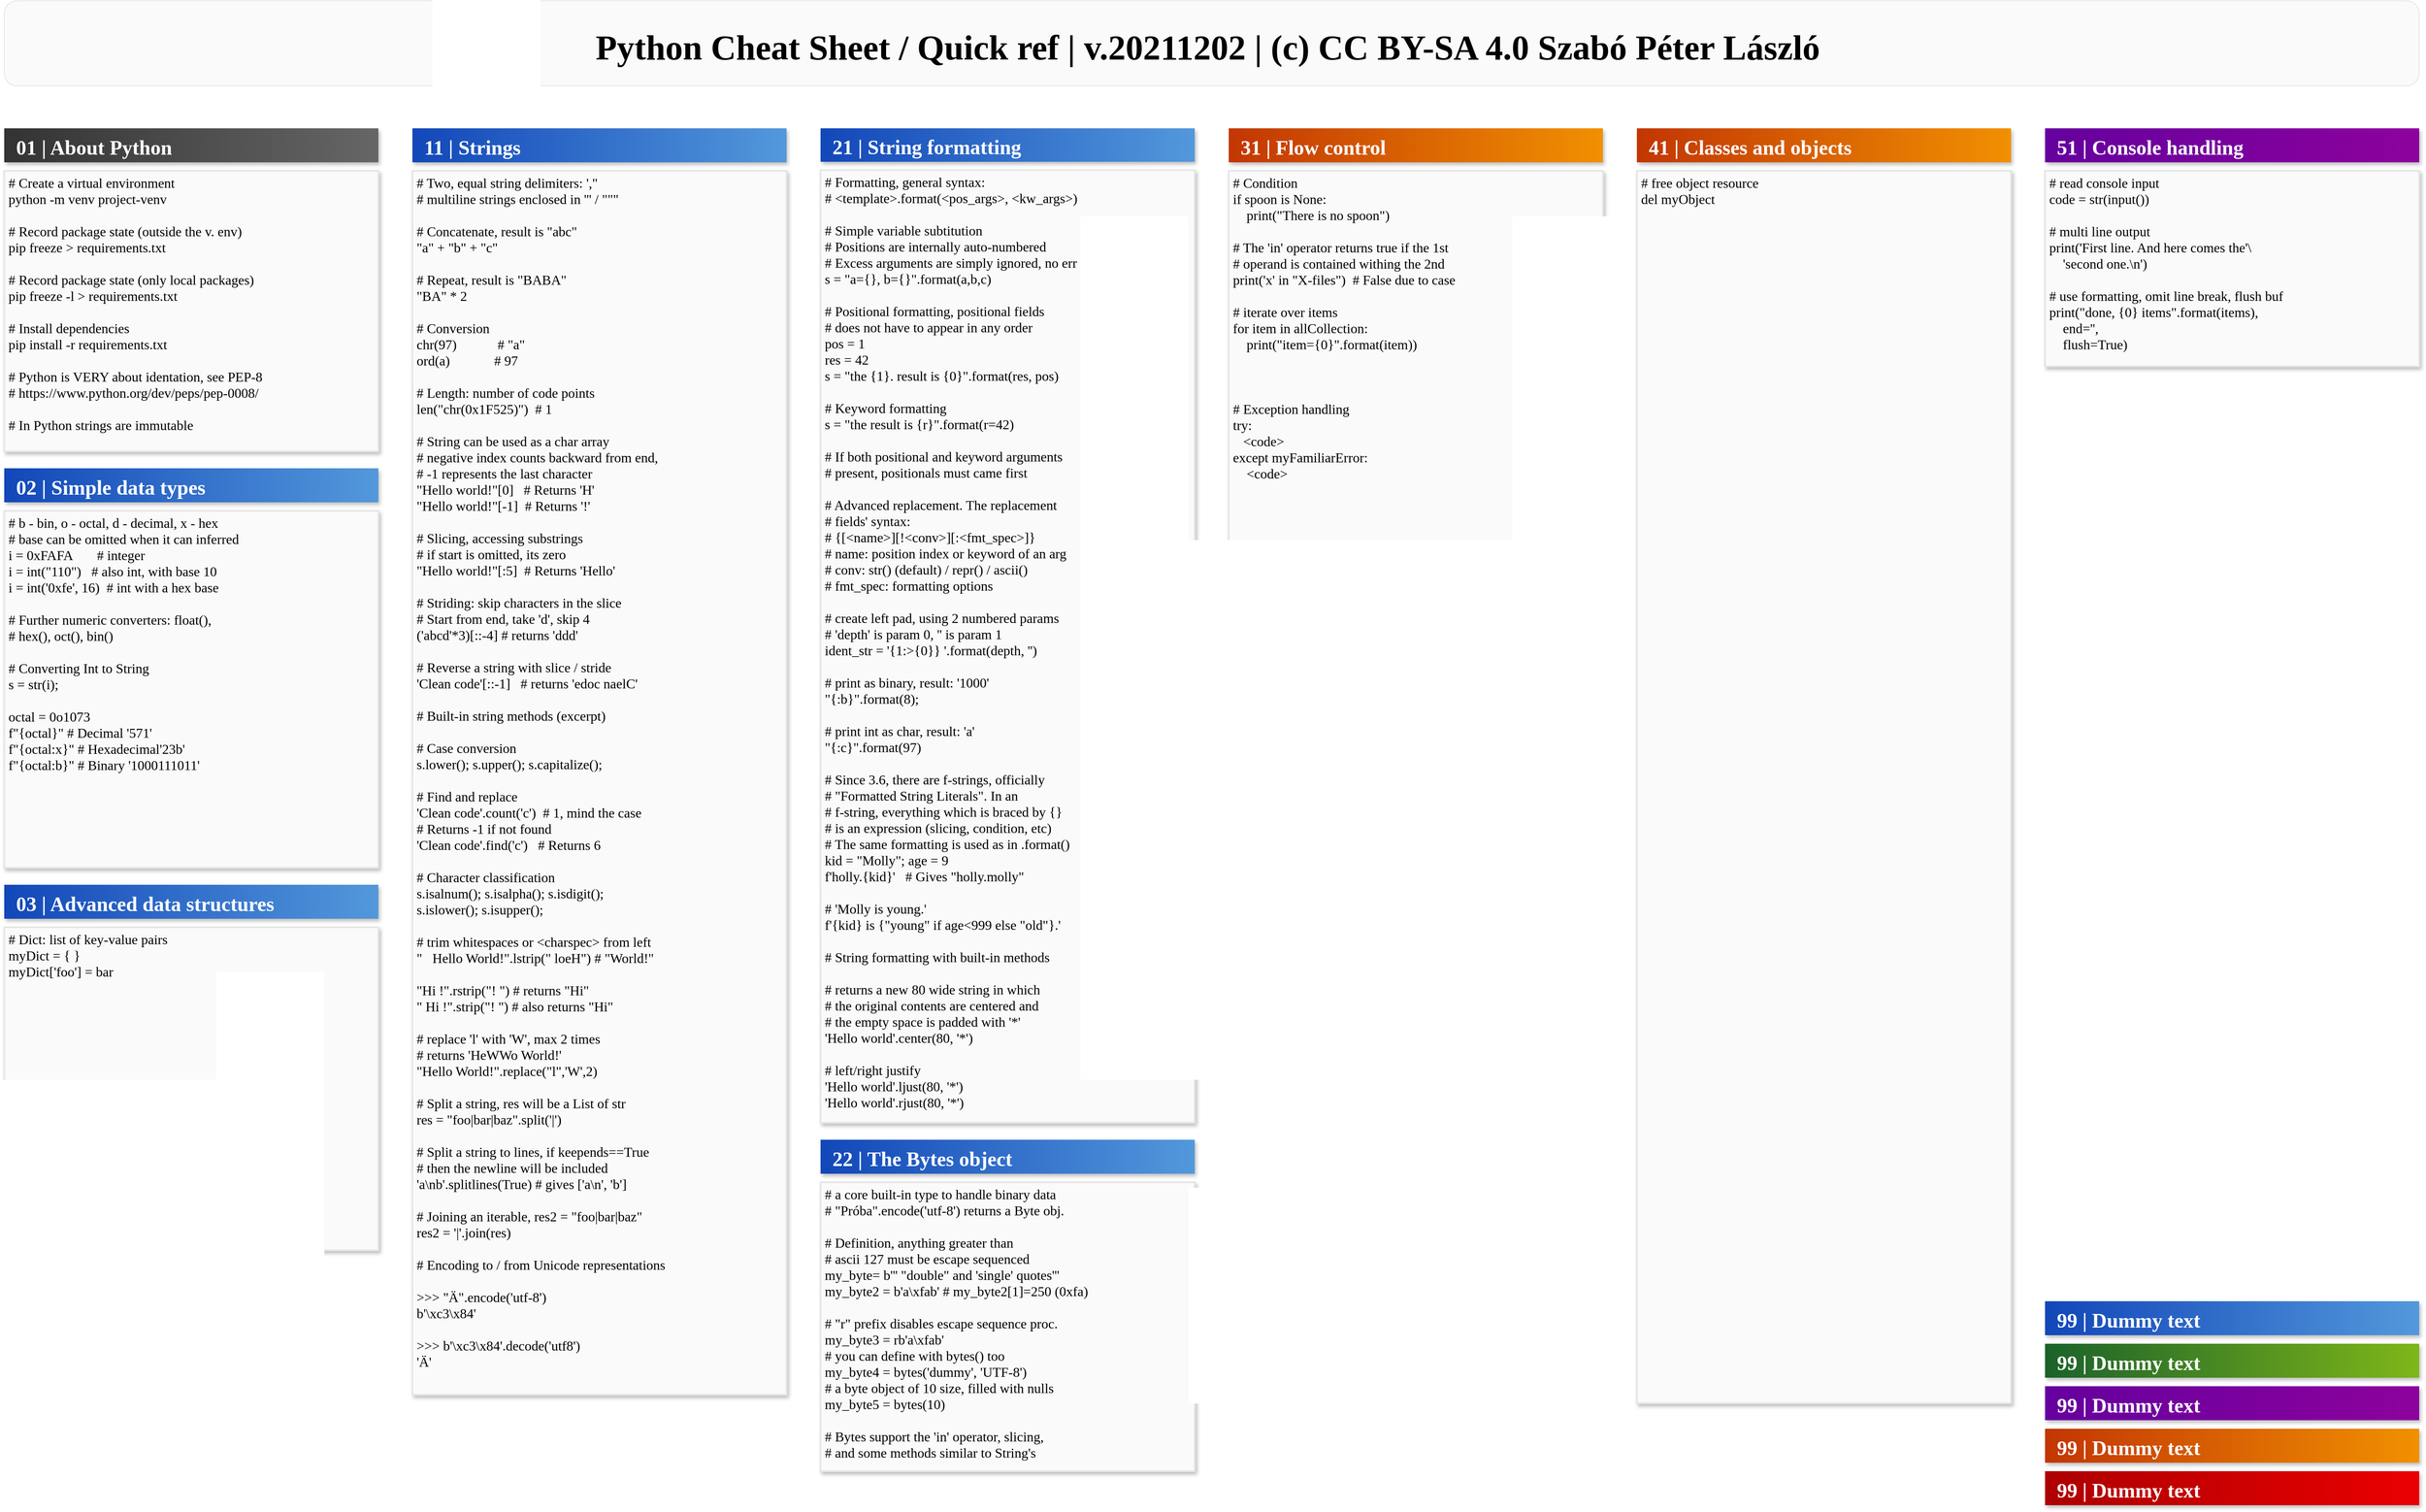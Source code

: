 <mxfile compressed="true" version="15.8.7" type="device"><diagram name="Page-1" id="1622d65d-c77d-c4b6-e0e7-3c11208c8684"><mxGraphModel dx="1806" dy="966" grid="1" gridSize="10" guides="1" tooltips="1" connect="1" arrows="1" fold="1" page="1" pageScale="1.5" pageWidth="1920" pageHeight="1200" background="none" math="0" shadow="0"><root><mxCell id="0" style=";html=1;"/><mxCell id="1" style=";html=1;" parent="0"/><mxCell id="869962fe87da545-5" value="&lt;font style=&quot;font-size: 41px&quot;&gt;Python Cheat Sheet / Quick ref | v.20211202 | (c) CC BY-SA 4.0 Szabó Péter László&amp;nbsp;&lt;/font&gt;" style="html=1;rounded=1;shadow=0;dashed=0;strokeWidth=1;fillColor=#FAFAFA;fontFamily=Verdana;fontSize=41;strokeColor=#E6E6E6;verticalAlign=middle;spacingTop=10;fontColor=#000000;labelBackgroundColor=none;fontStyle=1;gradientDirection=south;glass=0;" parent="1" vertex="1"><mxGeometry x="20" y="10" width="2840" height="100" as="geometry"/></mxCell><mxCell id="HIl_d8G4vpo8sMkpGu15-10" value="  99 | Dummy text" style="shadow=1;dashed=0;align=left;verticalAlign=middle;shape=mxgraph.arrows2.arrow;dy=0;dx=0;notch=0;rounded=0;strokeColor=none;strokeWidth=1;fillColor=#5398DB;fontFamily=Verdana;fontSize=24;fontColor=#FFFFFF;gradientDirection=west;labelBorderColor=none;gradientColor=#1247B9;fontStyle=1" parent="1" vertex="1"><mxGeometry x="2420" y="1540" width="440" height="40" as="geometry"/></mxCell><mxCell id="HIl_d8G4vpo8sMkpGu15-11" value="  99 | Dummy text" style="shadow=1;dashed=0;align=left;verticalAlign=middle;shape=mxgraph.arrows2.arrow;dy=0;dx=0;notch=0;rounded=0;strokeColor=none;strokeWidth=1;fillColor=#F19001;fontFamily=Verdana;fontSize=24;fontColor=#FFFFFF;gradientDirection=west;labelBorderColor=none;gradientColor=#C23603;fontStyle=1" parent="1" vertex="1"><mxGeometry x="2420" y="1690" width="440" height="40" as="geometry"/></mxCell><mxCell id="HIl_d8G4vpo8sMkpGu15-12" value="  99 | Dummy text" style="shadow=1;dashed=0;align=left;verticalAlign=middle;shape=mxgraph.arrows2.arrow;dy=0;dx=0;notch=0;rounded=0;strokeColor=none;strokeWidth=1;fillColor=#7FB61A;fontFamily=Verdana;fontSize=24;fontColor=#FFFFFF;gradientColor=#1B622A;gradientDirection=west;labelBorderColor=none;fontStyle=1" parent="1" vertex="1"><mxGeometry x="2420" y="1590" width="440" height="40" as="geometry"/></mxCell><mxCell id="HIl_d8G4vpo8sMkpGu15-13" value="  99 | Dummy text" style="shadow=1;dashed=0;align=left;verticalAlign=middle;shape=mxgraph.arrows2.arrow;dy=0;dx=0;notch=0;rounded=0;strokeColor=none;strokeWidth=1;fillColor=#EA0001;fontFamily=Verdana;fontSize=24;fontColor=#FFFFFF;gradientDirection=west;labelBorderColor=none;gradientColor=#AD0002;fontStyle=1" parent="1" vertex="1"><mxGeometry x="2420" y="1740" width="440" height="40" as="geometry"/></mxCell><mxCell id="HIl_d8G4vpo8sMkpGu15-14" value="  99 | Dummy text" style="shadow=1;dashed=0;align=left;verticalAlign=middle;shape=mxgraph.arrows2.arrow;dy=0;dx=0;notch=0;rounded=0;strokeColor=none;strokeWidth=1;fillColor=#8D029D;fontFamily=Verdana;fontSize=24;fontColor=#FFFFFF;gradientDirection=west;labelBorderColor=none;gradientColor=#65009E;fontStyle=1" parent="1" vertex="1"><mxGeometry x="2420" y="1640" width="440" height="40" as="geometry"/></mxCell><mxCell id="HIl_d8G4vpo8sMkpGu15-77" value="  11 | Strings" style="shadow=1;dashed=0;align=left;verticalAlign=middle;shape=mxgraph.arrows2.arrow;dy=0;dx=0;notch=0;rounded=0;strokeColor=none;strokeWidth=1;fillColor=#5398DB;fontFamily=Verdana;fontSize=24;fontColor=#FFFFFF;gradientDirection=west;labelBorderColor=none;gradientColor=#1247B9;fontStyle=1" parent="1" vertex="1"><mxGeometry x="500" y="160" width="440" height="40" as="geometry"/></mxCell><mxCell id="HIl_d8G4vpo8sMkpGu15-78" value="# Two, equal string delimiters: ',&quot;&#10;# multiline strings enclosed in ''' / &quot;&quot;&quot;&#10;&#10;# Concatenate, result is &quot;abc&quot;&#10;&quot;a&quot; + &quot;b&quot; + &quot;c&quot;&#10;&#10;# Repeat, result is &quot;BABA&quot;&#10;&quot;BA&quot; * 2&#10;&#10;# Conversion&#10;chr(97)            # &quot;a&quot;&#10;ord(a)             # 97&#10;&#10;# Length: number of code points&#10;len(&quot;chr(0x1F525)&quot;)  # 1&#10;&#10;# String can be used as a char array&#10;# negative index counts backward from end,&#10;# -1 represents the last character&#10;&quot;Hello world!&quot;[0]   # Returns 'H'&#10;&quot;Hello world!&quot;[-1]  # Returns '!'&#10;&#10;# Slicing, accessing substrings&#10;# if start is omitted, its zero&#10;&quot;Hello world!&quot;[:5]  # Returns 'Hello'&#10;&#10;# Striding: skip characters in the slice&#10;# Start from end, take 'd', skip 4&#10;('abcd'*3)[::-4] # returns 'ddd'&#10;&#10;# Reverse a string with slice / stride&#10;'Clean code'[::-1]   # returns 'edoc naelC'&#10;&#10;# Built-in string methods (excerpt)&#10;&#10;# Case conversion&#10;s.lower(); s.upper(); s.capitalize();&#10;&#10;# Find and replace&#10;'Clean code'.count('c')  # 1, mind the case&#10;# Returns -1 if not found&#10;'Clean code'.find('c')   # Returns 6&#10;&#10;# Character classification&#10;s.isalnum(); s.isalpha(); s.isdigit();&#10;s.islower(); s.isupper();&#10;&#10;# trim whitespaces or &lt;charspec&gt; from left&#10;&quot;   Hello World!&quot;.lstrip(&quot; loeH&quot;) # &quot;World!&quot;&#10;&#10;&quot;Hi !&quot;.rstrip(&quot;! &quot;) # returns &quot;Hi&quot;&#10;&quot; Hi !&quot;.strip(&quot;! &quot;) # also returns &quot;Hi&quot;&#10;&#10;# replace 'l' with 'W', max 2 times&#10;# returns 'HeWWo World!'&#10;&quot;Hello World!&quot;.replace(&quot;l&quot;,'W',2) &#10;&#10;# Split a string, res will be a List of str&#10;res = &quot;foo|bar|baz&quot;.split('|')&#10;&#10;# Split a string to lines, if keepends==True&#10;# then the newline will be included&#10;'a\nb'.splitlines(True) # gives ['a\n', 'b']&#10;&#10;# Joining an iterable, res2 = &quot;foo|bar|baz&quot;&#10;res2 = '|'.join(res)&#10;&#10;# Encoding to / from Unicode representations&#10;&#10;&gt;&gt;&gt; &quot;Ä&quot;.encode('utf-8')&#10;b'\xc3\x84'&#10;&#10;&gt;&gt;&gt; b'\xc3\x84'.decode('utf8')&#10;'Ä'" style="rounded=0;shadow=1;glass=0;labelBackgroundColor=none;sketch=0;fontFamily=Roboto Mono;fontSize=16;fontColor=default;strokeColor=#E6E6E6;fillColor=#FAFAFA;gradientColor=none;gradientDirection=west;align=left;verticalAlign=top;spacing=0;spacingTop=0;spacingLeft=5;labelPosition=center;verticalLabelPosition=middle;fontStyle=0;strokeWidth=2;fontSource=https%3A%2F%2Ffonts.googleapis.com%2Fcss%3Ffamily%3DRoboto%2BMono;" parent="1" vertex="1"><mxGeometry x="500" y="210" width="440" height="1440" as="geometry"/></mxCell><mxCell id="PYwLoHi7lxIAoOYezJbl-4" value="" style="group;fontFamily=Roboto Mono;fontSource=https%3A%2F%2Ffonts.googleapis.com%2Fcss%3Ffamily%3DRoboto%2BMono;fontSize=16;" parent="1" vertex="1" connectable="0"><mxGeometry x="20" y="160" width="440" height="380" as="geometry"/></mxCell><mxCell id="HIl_d8G4vpo8sMkpGu15-3" value="  01 | About Python" style="shadow=1;dashed=0;align=left;verticalAlign=middle;shape=mxgraph.arrows2.arrow;dy=0;dx=0;notch=0;rounded=0;strokeColor=none;strokeWidth=1;fillColor=#666666;fontFamily=Verdana;fontSize=24;fontColor=#FFFFFF;gradientDirection=west;spacingLeft=0;labelBorderColor=none;sketch=0;fontStyle=1;gradientColor=#333333;" parent="PYwLoHi7lxIAoOYezJbl-4" vertex="1"><mxGeometry width="440" height="40" as="geometry"/></mxCell><mxCell id="HIl_d8G4vpo8sMkpGu15-18" value="# Create a virtual environment&#10;python -m venv project-venv&#10;&#10;# Record package state (outside the v. env)&#10;pip freeze &gt; requirements.txt&#10;&#10;# Record package state (only local packages)&#10;pip freeze -l &gt; requirements.txt&#10;&#10;# Install dependencies&#10;pip install -r requirements.txt&#10;&#10;# Python is VERY about identation, see PEP-8&#10;# https://www.python.org/dev/peps/pep-0008/&#10;&#10;# In Python strings are immutable" style="rounded=0;shadow=1;glass=0;labelBackgroundColor=none;sketch=0;fontFamily=Roboto Mono;fontSize=16;fontColor=default;strokeColor=#E6E6E6;fillColor=#FAFAFA;gradientColor=none;gradientDirection=west;align=left;verticalAlign=top;spacing=0;spacingTop=0;spacingLeft=5;labelPosition=center;verticalLabelPosition=middle;fontStyle=0;strokeWidth=2;fontSource=https%3A%2F%2Ffonts.googleapis.com%2Fcss%3Ffamily%3DRoboto%2BMono;" parent="PYwLoHi7lxIAoOYezJbl-4" vertex="1"><mxGeometry y="50" width="440" height="330" as="geometry"/></mxCell><mxCell id="PYwLoHi7lxIAoOYezJbl-5" value="" style="group;fontFamily=Roboto Mono;fontSource=https%3A%2F%2Ffonts.googleapis.com%2Fcss%3Ffamily%3DRoboto%2BMono;fontSize=16;" parent="1" vertex="1" connectable="0"><mxGeometry x="20" y="560" width="440" height="470" as="geometry"/></mxCell><mxCell id="HIl_d8G4vpo8sMkpGu15-19" value="  02 | Simple data types" style="shadow=1;dashed=0;align=left;verticalAlign=middle;shape=mxgraph.arrows2.arrow;dy=0;dx=0;notch=0;rounded=0;strokeColor=none;strokeWidth=1;fillColor=#5398DB;fontFamily=Verdana;fontSize=24;fontColor=#FFFFFF;gradientDirection=west;labelBorderColor=none;gradientColor=#1247B9;fontStyle=1" parent="PYwLoHi7lxIAoOYezJbl-5" vertex="1"><mxGeometry width="440" height="40" as="geometry"/></mxCell><mxCell id="HIl_d8G4vpo8sMkpGu15-20" value="# b - bin, o - octal, d - decimal, x - hex&#10;# base can be omitted when it can inferred&#10;i = 0xFAFA       # integer&#10;i = int(&quot;110&quot;)   # also int, with base 10&#10;i = int('0xfe', 16)  # int with a hex base&#10;&#10;# Further numeric converters: float(), &#10;# hex(), oct(), bin()&#10;&#10;# Converting Int to String&#10;s = str(i);&#10;&#10;octal = 0o1073&#10;f&quot;{octal}&quot;    # Decimal '571'&#10;f&quot;{octal:x}&quot;  # Hexadecimal'23b'&#10;f&quot;{octal:b}&quot;  # Binary '1000111011'" style="rounded=0;shadow=1;glass=0;labelBackgroundColor=none;sketch=0;fontFamily=Roboto Mono;fontSize=16;fontColor=default;strokeColor=#E6E6E6;fillColor=#FAFAFA;gradientColor=none;gradientDirection=west;align=left;verticalAlign=top;spacing=0;spacingTop=0;spacingLeft=5;labelPosition=center;verticalLabelPosition=middle;fontStyle=0;strokeWidth=2;fontSource=https%3A%2F%2Ffonts.googleapis.com%2Fcss%3Ffamily%3DRoboto%2BMono;" parent="PYwLoHi7lxIAoOYezJbl-5" vertex="1"><mxGeometry y="50" width="440" height="420" as="geometry"/></mxCell><mxCell id="R0dBDYMKZsAP6L4Nrpur-1" value="" style="group" parent="1" vertex="1" connectable="0"><mxGeometry x="2420" y="160" width="440" height="930" as="geometry"/></mxCell><mxCell id="HIl_d8G4vpo8sMkpGu15-7" value="  51 | Console handling" style="shadow=1;dashed=0;align=left;verticalAlign=middle;shape=mxgraph.arrows2.arrow;dy=0;dx=0;notch=0;rounded=0;strokeColor=none;strokeWidth=1;fillColor=#8D029D;fontFamily=Verdana;fontSize=24;fontColor=#FFFFFF;gradientDirection=west;labelBorderColor=none;fontStyle=1;gradientColor=#65009E;" parent="R0dBDYMKZsAP6L4Nrpur-1" vertex="1"><mxGeometry width="440" height="40" as="geometry"/></mxCell><mxCell id="MXHpog6mnGTLvHq956j6-1" value="# read console input&#10;code = str(input())&#10;&#10;# multi line output&#10;print('First line. And here comes the'\&#10;    'second one.\n')&#10;&#10;# use formatting, omit line break, flush buf&#10;print(&quot;done, {0} items&quot;.format(items),&#10;    end='', &#10;    flush=True)" style="rounded=0;shadow=1;glass=0;labelBackgroundColor=none;sketch=0;fontFamily=Roboto Mono;fontSize=16;fontColor=default;strokeColor=#E6E6E6;fillColor=#FAFAFA;gradientColor=none;gradientDirection=west;align=left;verticalAlign=top;spacing=0;spacingTop=0;spacingLeft=5;labelPosition=center;verticalLabelPosition=middle;fontStyle=0;strokeWidth=2;fontSource=https%3A%2F%2Ffonts.googleapis.com%2Fcss%3Ffamily%3DRoboto%2BMono;" parent="R0dBDYMKZsAP6L4Nrpur-1" vertex="1"><mxGeometry y="50" width="440" height="230" as="geometry"/></mxCell><mxCell id="p3qW3I08QIdBC_a-lNke-1" value="" style="group" parent="1" vertex="1" connectable="0"><mxGeometry x="980" y="160" width="440" height="1170" as="geometry"/></mxCell><mxCell id="HIl_d8G4vpo8sMkpGu15-70" value="  21 | String formatting" style="shadow=1;dashed=0;align=left;verticalAlign=middle;shape=mxgraph.arrows2.arrow;dy=0;dx=0;notch=0;rounded=0;strokeColor=none;strokeWidth=1;fillColor=#5398DB;fontFamily=Verdana;fontSize=24;fontColor=#FFFFFF;gradientDirection=west;labelBorderColor=none;gradientColor=#1247B9;fontStyle=1" parent="p3qW3I08QIdBC_a-lNke-1" vertex="1"><mxGeometry width="440" height="39.328" as="geometry"/></mxCell><mxCell id="HIl_d8G4vpo8sMkpGu15-71" value="# Formatting, general syntax:&#10;# &lt;template&gt;.format(&lt;pos_args&gt;, &lt;kw_args&gt;)&#10;&#10;# Simple variable subtitution&#10;# Positions are internally auto-numbered&#10;# Excess arguments are simply ignored, no err&#10;s = &quot;a={}, b={}&quot;.format(a,b,c)&#10;&#10;# Positional formatting, positional fields&#10;# does not have to appear in any order&#10;pos = 1&#10;res = 42&#10;s = &quot;the {1}. result is {0}&quot;.format(res, pos)&#10;&#10;# Keyword formatting&#10;s = &quot;the result is {r}&quot;.format(r=42)&#10;&#10;# If both positional and keyword arguments&#10;# present, positionals must came first&#10;&#10;# Advanced replacement. The replacement&#10;# fields' syntax:&#10;# {[&lt;name&gt;][!&lt;conv&gt;][:&lt;fmt_spec&gt;]}&#10;# name: position index or keyword of an arg&#10;# conv: str() (default) / repr() / ascii()&#10;# fmt_spec: formatting options&#10;&#10;# create left pad, using 2 numbered params&#10;# 'depth' is param 0, '' is param 1&#10;ident_str = '{1:&gt;{0}} '.format(depth, '')&#10;&#10;# print as binary, result: '1000'&#10;&quot;{:b}&quot;.format(8);  &#10;&#10;# print int as char, result: 'a'&#10;&quot;{:c}&quot;.format(97)&#10;&#10;# Since 3.6, there are f-strings, officially&#10;# &quot;Formatted String Literals&quot;. In an&#10;# f-string, everything which is braced by {}&#10;# is an expression (slicing, condition, etc)&#10;# The same formatting is used as in .format()&#10;kid = &quot;Molly&quot;; age = 9&#10;f'holly.{kid}'   # Gives &quot;holly.molly&quot;&#10;&#10;# 'Molly is young.'&#10;f'{kid} is {&quot;young&quot; if age&lt;999 else &quot;old&quot;}.'&#10;&#10;# String formatting with built-in methods&#10;&#10;# returns a new 80 wide string in which&#10;# the original contents are centered and&#10;# the empty space is padded with '*'&#10;'Hello world'.center(80, '*')&#10;&#10;# left/right justify&#10;'Hello world'.ljust(80, '*')&#10;'Hello world'.rjust(80, '*')" style="rounded=0;shadow=1;glass=0;labelBackgroundColor=none;sketch=0;fontFamily=Roboto Mono;fontSize=16;fontColor=default;strokeColor=#E6E6E6;fillColor=#FAFAFA;gradientColor=none;gradientDirection=west;align=left;verticalAlign=top;spacing=0;spacingTop=0;spacingLeft=5;labelPosition=center;verticalLabelPosition=middle;fontStyle=0;strokeWidth=2;fontSource=https%3A%2F%2Ffonts.googleapis.com%2Fcss%3Ffamily%3DRoboto%2BMono;" parent="p3qW3I08QIdBC_a-lNke-1" vertex="1"><mxGeometry y="49.16" width="440" height="1120.84" as="geometry"/></mxCell><mxCell id="p3qW3I08QIdBC_a-lNke-2" value="" style="group" parent="1" vertex="1" connectable="0"><mxGeometry x="1460" y="160" width="440" height="510" as="geometry"/></mxCell><mxCell id="HIl_d8G4vpo8sMkpGu15-4" value="  31 | Flow control" style="shadow=1;dashed=0;align=left;verticalAlign=middle;shape=mxgraph.arrows2.arrow;dy=0;dx=0;notch=0;rounded=0;strokeColor=none;strokeWidth=1;fillColor=#F19001;fontFamily=Verdana;fontSize=24;fontColor=#FFFFFF;gradientDirection=west;labelBorderColor=none;gradientColor=#C23603;fontStyle=1" parent="p3qW3I08QIdBC_a-lNke-2" vertex="1"><mxGeometry width="440" height="40" as="geometry"/></mxCell><mxCell id="MXHpog6mnGTLvHq956j6-2" value="# Condition&#10;if spoon is None:&#10;    print(&quot;There is no spoon&quot;)&#10;&#10;# The 'in' operator returns true if the 1st&#10;# operand is contained withing the 2nd&#10;print('x' in &quot;X-files&quot;)  # False due to case &#10;&#10;# iterate over items&#10;for item in allCollection:&#10;    print(&quot;item={0}&quot;.format(item))&#10;&#10;&#10;&#10;# Exception handling&#10;try:&#10;   &lt;code&gt;&#10;except myFamiliarError:&#10;    &lt;code&gt;" style="rounded=0;shadow=1;glass=0;labelBackgroundColor=none;sketch=0;fontFamily=Roboto Mono;fontSize=16;fontColor=default;strokeColor=#E6E6E6;fillColor=#FAFAFA;gradientColor=none;gradientDirection=west;align=left;verticalAlign=top;spacing=0;spacingTop=0;spacingLeft=5;labelPosition=center;verticalLabelPosition=middle;fontStyle=0;strokeWidth=2;fontSource=https%3A%2F%2Ffonts.googleapis.com%2Fcss%3Ffamily%3DRoboto%2BMono;" parent="p3qW3I08QIdBC_a-lNke-2" vertex="1"><mxGeometry y="50" width="440" height="460" as="geometry"/></mxCell><mxCell id="p3qW3I08QIdBC_a-lNke-3" value="" style="group" parent="1" vertex="1" connectable="0"><mxGeometry x="1940" y="160" width="440" height="1500" as="geometry"/></mxCell><mxCell id="HIl_d8G4vpo8sMkpGu15-6" value="  41 | Classes and objects" style="shadow=1;dashed=0;align=left;verticalAlign=middle;shape=mxgraph.arrows2.arrow;dy=0;dx=0;notch=0;rounded=0;strokeColor=none;strokeWidth=1;fillColor=#F19001;fontFamily=Verdana;fontSize=24;fontColor=#FFFFFF;gradientDirection=west;labelBorderColor=none;gradientColor=#C23603;fontStyle=1" parent="p3qW3I08QIdBC_a-lNke-3" vertex="1"><mxGeometry width="440" height="40" as="geometry"/></mxCell><mxCell id="HIl_d8G4vpo8sMkpGu15-79" value="# free object resource&#10;del myObject" style="rounded=0;shadow=1;glass=0;labelBackgroundColor=none;sketch=0;fontFamily=Roboto Mono;fontSize=16;fontColor=default;strokeColor=#E6E6E6;fillColor=#FAFAFA;gradientColor=none;gradientDirection=west;align=left;verticalAlign=top;spacing=0;spacingTop=0;spacingLeft=5;labelPosition=center;verticalLabelPosition=middle;fontStyle=0;strokeWidth=2;fontSource=https%3A%2F%2Ffonts.googleapis.com%2Fcss%3Ffamily%3DRoboto%2BMono;" parent="p3qW3I08QIdBC_a-lNke-3" vertex="1"><mxGeometry y="50" width="440" height="1450" as="geometry"/></mxCell><mxCell id="p3qW3I08QIdBC_a-lNke-4" value="" style="group" parent="1" vertex="1" connectable="0"><mxGeometry x="20" y="1050" width="440" height="430" as="geometry"/></mxCell><mxCell id="HIl_d8G4vpo8sMkpGu15-72" value="  03 | Advanced data structures" style="shadow=1;dashed=0;align=left;verticalAlign=middle;shape=mxgraph.arrows2.arrow;dy=0;dx=0;notch=0;rounded=0;strokeColor=none;strokeWidth=1;fillColor=#5398DB;fontFamily=Verdana;fontSize=24;fontColor=#FFFFFF;gradientDirection=west;labelBorderColor=none;gradientColor=#1247B9;fontStyle=1" parent="p3qW3I08QIdBC_a-lNke-4" vertex="1"><mxGeometry width="440" height="40" as="geometry"/></mxCell><mxCell id="HIl_d8G4vpo8sMkpGu15-73" value="# Dict: list of key-value pairs&#10;myDict = { }&#10;myDict['foo'] = bar" style="rounded=0;shadow=1;glass=0;labelBackgroundColor=none;sketch=0;fontFamily=Roboto Mono;fontSize=16;fontColor=default;strokeColor=#E6E6E6;fillColor=#FAFAFA;gradientColor=none;gradientDirection=west;align=left;verticalAlign=top;spacing=0;spacingTop=0;spacingLeft=5;labelPosition=center;verticalLabelPosition=middle;fontStyle=0;strokeWidth=2;fontSource=https%3A%2F%2Ffonts.googleapis.com%2Fcss%3Ffamily%3DRoboto%2BMono;" parent="p3qW3I08QIdBC_a-lNke-4" vertex="1"><mxGeometry y="50" width="440" height="380" as="geometry"/></mxCell><mxCell id="p3qW3I08QIdBC_a-lNke-11" value="" style="group" parent="1" vertex="1" connectable="0"><mxGeometry x="980" y="1350" width="440" height="390" as="geometry"/></mxCell><mxCell id="p3qW3I08QIdBC_a-lNke-6" value="  22 | The Bytes object" style="shadow=1;dashed=0;align=left;verticalAlign=middle;shape=mxgraph.arrows2.arrow;dy=0;dx=0;notch=0;rounded=0;strokeColor=none;strokeWidth=1;fillColor=#5398DB;fontFamily=Verdana;fontSize=24;fontColor=#FFFFFF;gradientDirection=west;labelBorderColor=none;gradientColor=#1247B9;fontStyle=1" parent="p3qW3I08QIdBC_a-lNke-11" vertex="1"><mxGeometry width="440" height="40" as="geometry"/></mxCell><mxCell id="p3qW3I08QIdBC_a-lNke-7" value="# a core built-in type to handle binary data&#10;# &quot;Próba&quot;.encode('utf-8') returns a Byte obj.&#10;&#10;# Definition, anything greater than &#10;# ascii 127 must be escape sequenced&#10;my_byte= b''' &quot;double&quot; and 'single' quotes'''&#10;my_byte2 = b'a\xfab' # my_byte2[1]=250 (0xfa)&#10;&#10;# &quot;r&quot; prefix disables escape sequence proc.&#10;my_byte3 = rb'a\xfab'&#10;# you can define with bytes() too&#10;my_byte4 = bytes('dummy', 'UTF-8')&#10;# a byte object of 10 size, filled with nulls&#10;my_byte5 = bytes(10)&#10;&#10;# Bytes support the 'in' operator, slicing,&#10;# and some methods similar to String's" style="rounded=0;shadow=1;glass=0;labelBackgroundColor=none;sketch=0;fontFamily=Roboto Mono;fontSize=16;fontColor=default;strokeColor=#E6E6E6;fillColor=#FAFAFA;gradientColor=none;gradientDirection=west;align=left;verticalAlign=top;spacing=0;spacingTop=0;spacingLeft=5;labelPosition=center;verticalLabelPosition=middle;fontStyle=0;strokeWidth=2;fontSource=https%3A%2F%2Ffonts.googleapis.com%2Fcss%3Ffamily%3DRoboto%2BMono;" parent="p3qW3I08QIdBC_a-lNke-11" vertex="1"><mxGeometry y="50" width="440" height="340" as="geometry"/></mxCell></root></mxGraphModel></diagram></mxfile>